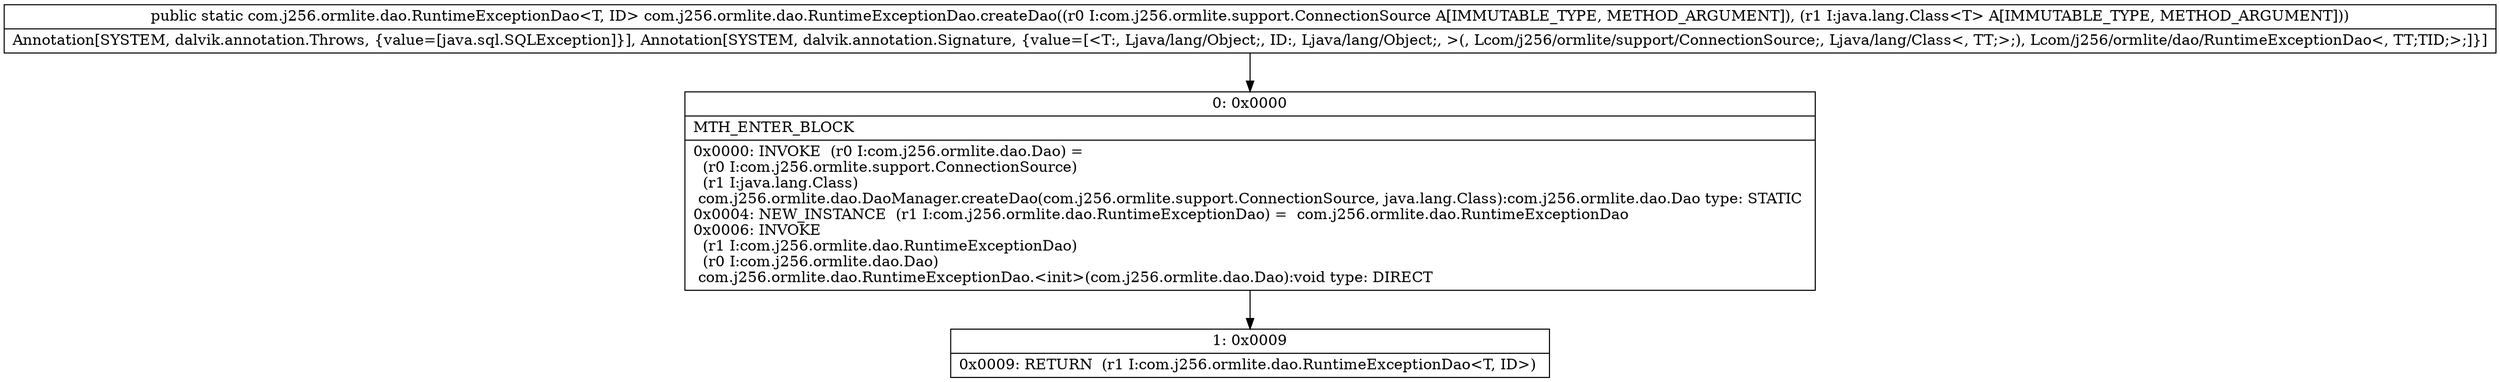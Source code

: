 digraph "CFG forcom.j256.ormlite.dao.RuntimeExceptionDao.createDao(Lcom\/j256\/ormlite\/support\/ConnectionSource;Ljava\/lang\/Class;)Lcom\/j256\/ormlite\/dao\/RuntimeExceptionDao;" {
Node_0 [shape=record,label="{0\:\ 0x0000|MTH_ENTER_BLOCK\l|0x0000: INVOKE  (r0 I:com.j256.ormlite.dao.Dao) = \l  (r0 I:com.j256.ormlite.support.ConnectionSource)\l  (r1 I:java.lang.Class)\l com.j256.ormlite.dao.DaoManager.createDao(com.j256.ormlite.support.ConnectionSource, java.lang.Class):com.j256.ormlite.dao.Dao type: STATIC \l0x0004: NEW_INSTANCE  (r1 I:com.j256.ormlite.dao.RuntimeExceptionDao) =  com.j256.ormlite.dao.RuntimeExceptionDao \l0x0006: INVOKE  \l  (r1 I:com.j256.ormlite.dao.RuntimeExceptionDao)\l  (r0 I:com.j256.ormlite.dao.Dao)\l com.j256.ormlite.dao.RuntimeExceptionDao.\<init\>(com.j256.ormlite.dao.Dao):void type: DIRECT \l}"];
Node_1 [shape=record,label="{1\:\ 0x0009|0x0009: RETURN  (r1 I:com.j256.ormlite.dao.RuntimeExceptionDao\<T, ID\>) \l}"];
MethodNode[shape=record,label="{public static com.j256.ormlite.dao.RuntimeExceptionDao\<T, ID\> com.j256.ormlite.dao.RuntimeExceptionDao.createDao((r0 I:com.j256.ormlite.support.ConnectionSource A[IMMUTABLE_TYPE, METHOD_ARGUMENT]), (r1 I:java.lang.Class\<T\> A[IMMUTABLE_TYPE, METHOD_ARGUMENT]))  | Annotation[SYSTEM, dalvik.annotation.Throws, \{value=[java.sql.SQLException]\}], Annotation[SYSTEM, dalvik.annotation.Signature, \{value=[\<T:, Ljava\/lang\/Object;, ID:, Ljava\/lang\/Object;, \>(, Lcom\/j256\/ormlite\/support\/ConnectionSource;, Ljava\/lang\/Class\<, TT;\>;), Lcom\/j256\/ormlite\/dao\/RuntimeExceptionDao\<, TT;TID;\>;]\}]\l}"];
MethodNode -> Node_0;
Node_0 -> Node_1;
}

